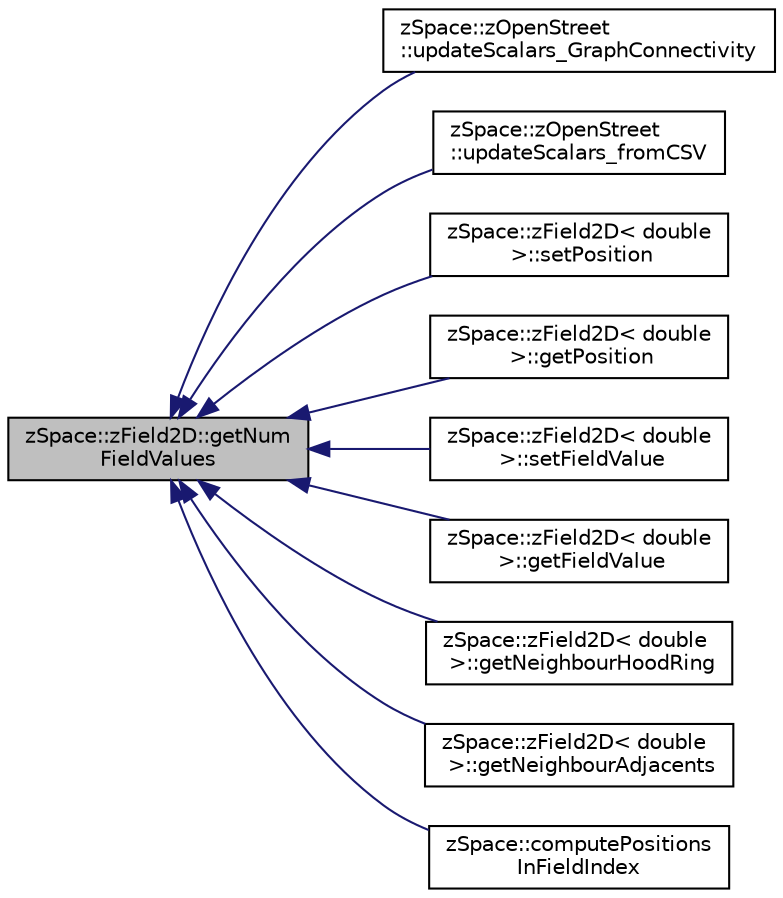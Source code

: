 digraph "zSpace::zField2D::getNumFieldValues"
{
  edge [fontname="Helvetica",fontsize="10",labelfontname="Helvetica",labelfontsize="10"];
  node [fontname="Helvetica",fontsize="10",shape=record];
  rankdir="LR";
  Node38 [label="zSpace::zField2D::getNum\lFieldValues",height=0.2,width=0.4,color="black", fillcolor="grey75", style="filled", fontcolor="black"];
  Node38 -> Node39 [dir="back",color="midnightblue",fontsize="10",style="solid",fontname="Helvetica"];
  Node39 [label="zSpace::zOpenStreet\l::updateScalars_GraphConnectivity",height=0.2,width=0.4,color="black", fillcolor="white", style="filled",URL="$classz_space_1_1z_open_street.html#a832d06aa1ecf8fed5e82b6447a0cf278",tooltip="This method updates the scalars in the scalar field based on input graph connectivity. "];
  Node38 -> Node40 [dir="back",color="midnightblue",fontsize="10",style="solid",fontname="Helvetica"];
  Node40 [label="zSpace::zOpenStreet\l::updateScalars_fromCSV",height=0.2,width=0.4,color="black", fillcolor="white", style="filled",URL="$classz_space_1_1z_open_street.html#a29a65dc5d728c2f8411b451ec56ec65f"];
  Node38 -> Node41 [dir="back",color="midnightblue",fontsize="10",style="solid",fontname="Helvetica"];
  Node41 [label="zSpace::zField2D\< double\l \>::setPosition",height=0.2,width=0.4,color="black", fillcolor="white", style="filled",URL="$group__z_geometry.html#gadaa69822a5cf74cee3da87e665a5fc12",tooltip="This method sets the position of the field at the input index. "];
  Node38 -> Node42 [dir="back",color="midnightblue",fontsize="10",style="solid",fontname="Helvetica"];
  Node42 [label="zSpace::zField2D\< double\l \>::getPosition",height=0.2,width=0.4,color="black", fillcolor="white", style="filled",URL="$group__z_geometry.html#ga44fac96d21e722027601b0be96647eb9",tooltip="This method gets the position of the field at the input index. "];
  Node38 -> Node43 [dir="back",color="midnightblue",fontsize="10",style="solid",fontname="Helvetica"];
  Node43 [label="zSpace::zField2D\< double\l \>::setFieldValue",height=0.2,width=0.4,color="black", fillcolor="white", style="filled",URL="$group__z_geometry.html#gaf5d518e9d615527f99de36bf915b28b2",tooltip="This method sets the value of the field at the input index. "];
  Node38 -> Node44 [dir="back",color="midnightblue",fontsize="10",style="solid",fontname="Helvetica"];
  Node44 [label="zSpace::zField2D\< double\l \>::getFieldValue",height=0.2,width=0.4,color="black", fillcolor="white", style="filled",URL="$group__z_geometry.html#ga79d31ed66860954d1626558c50fcbc4e",tooltip="This method gets the value of the field at the input index. "];
  Node38 -> Node45 [dir="back",color="midnightblue",fontsize="10",style="solid",fontname="Helvetica"];
  Node45 [label="zSpace::zField2D\< double\l \>::getNeighbourHoodRing",height=0.2,width=0.4,color="black", fillcolor="white", style="filled",URL="$group__z_geometry.html#gaee5f95adb9f74a39097bcc81a50853f6",tooltip="This method gets the ring neighbours of the field at the input index. "];
  Node38 -> Node46 [dir="back",color="midnightblue",fontsize="10",style="solid",fontname="Helvetica"];
  Node46 [label="zSpace::zField2D\< double\l \>::getNeighbourAdjacents",height=0.2,width=0.4,color="black", fillcolor="white", style="filled",URL="$group__z_geometry.html#ga9532c49af527831850642ff944d981c5",tooltip="This method gets the immediate adjacent neighbours of the field at the input index. "];
  Node38 -> Node47 [dir="back",color="midnightblue",fontsize="10",style="solid",fontname="Helvetica"];
  Node47 [label="zSpace::computePositions\lInFieldIndex",height=0.2,width=0.4,color="black", fillcolor="white", style="filled",URL="$group__z_scalar_field2_d_utilities.html#ga77605acb8c8722a5914d6aa834df482b",tooltip="This method computes the filed index of each input position and stores them in a container per field ..."];
}
